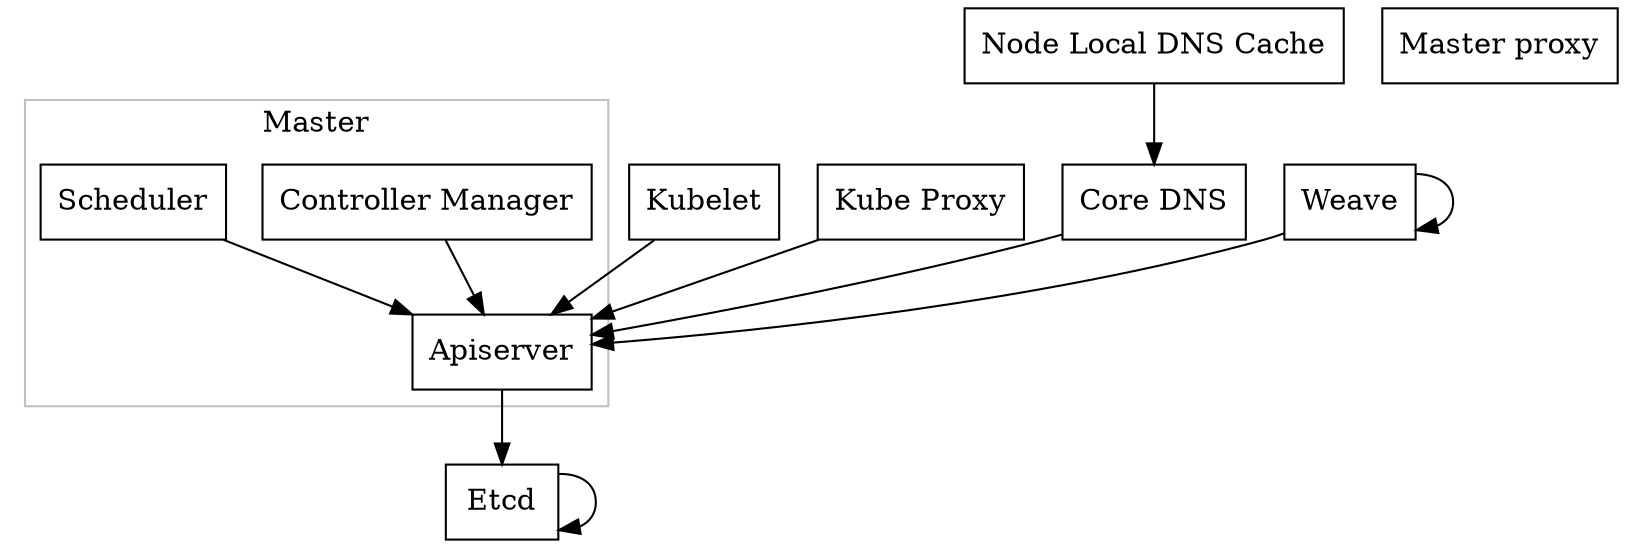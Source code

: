digraph {

node [shape=box];

apiserver   [label="Apiserver"]
controller  [label="Controller Manager"]
scheduler   [label="Scheduler"]
kubelet     [label="Kubelet"]
kubeproxy   [label="Kube Proxy"]
masterproxy [label="Master proxy"]
dnscache    [label="Node Local DNS Cache"]
dns         [label="Core DNS"]
etcd        [label="Etcd"]
weave       [label="Weave"]

subgraph cluster_master {
    label="Master";
    color=grey;

    apiserver
    controller
    scheduler

    { rank=same controller scheduler }
}

etcd -> etcd
apiserver -> etcd
controller -> apiserver
scheduler -> apiserver
kubelet -> apiserver
kubeproxy -> apiserver
weave -> apiserver
weave -> weave
dns -> apiserver
dnscache -> dns

}